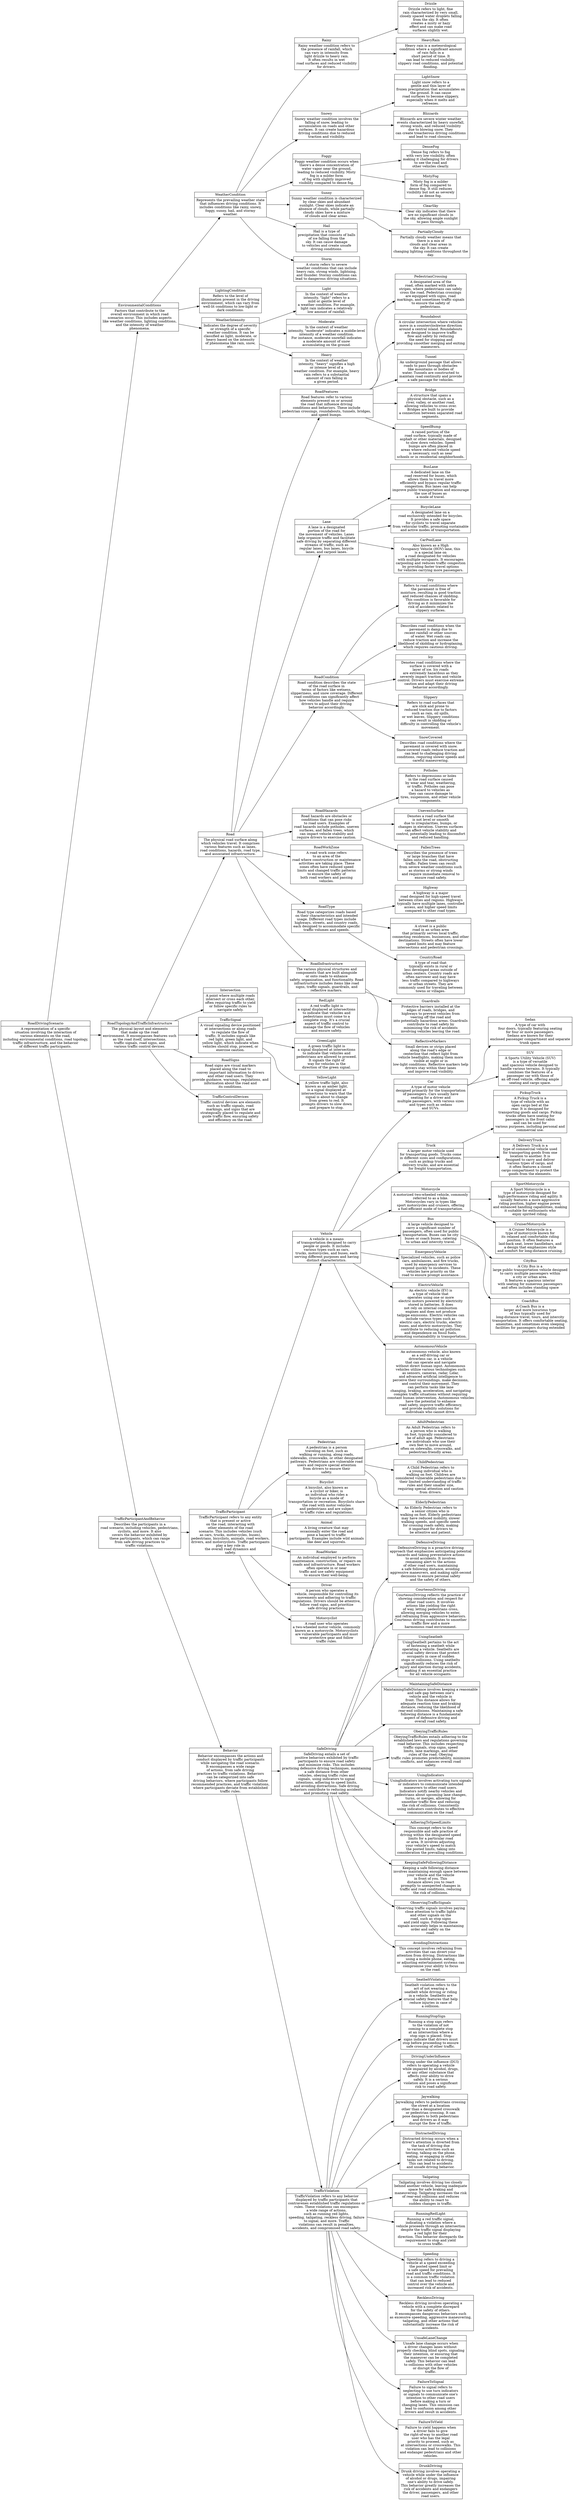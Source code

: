 digraph g {
rankdir="LR";
"RoadDrivingScenario"[color="black", label="RoadDrivingScenario | A representation of a specific\nsituation involving the interaction of\nvarious elements on the road,\nincluding environmental conditions, road topology,\ntraffic infrastructure, and the behavior\nof different traffic participants. ", shape="record"];
"EnvironmentalConditions"[color="black", label="EnvironmentalConditions | Factors that contribute to the\noverall environment in which road\nscenarios occur. This includes aspects\nlike weather conditions, lighting conditions,\nand the intensity of weather\nphenomena. ", shape="record"];
"RoadTopologyAndTrafficInfrastructure"[color="black", label="RoadTopologyAndTrafficInfrastructure | The physical layout and elements\nthat make up the road\nenvironment. It encompasses features such\nas the road itself, intersections,\ntraffic signals, road signs, and\nvarious traffic control devices. ", shape="record"];
"TrafficParticipantAndBehavior"[color="black", label="TrafficParticipantAndBehavior | Describes the participants in a\nroad scenario, including vehicles, pedestrians,\ncyclists, and more. It also\ncovers the behavior exhibited by\nthese participants, which can range\nfrom safe driving practices to\ntraffic violations. ", shape="record"];
"WeatherCondition"[color="black", label="WeatherCondition | Represents the prevailing weather state\nthat influences driving conditions. It\nincludes conditions like rainy, snowy,\nfoggy, sunny, hail, and stormy\nweather. ", shape="record"];
"LightingCondition"[color="black", label="LightingCondition | Refers to the level of\nillumination present in the driving\nenvironment, which can vary from\nwell-lit conditions to low-light or\ndark conditions. ", shape="record"];
"WeatherIntensity"[color="black", label="WeatherIntensity | Indicates the degree of severity\nor strength of a specific\nweather condition. It can be\nclassified as light, moderate, or\nheavy based on the intensity\nof phenomena like rain, snow,\netc. ", shape="record"];
"Road"[color="black", label="Road | The physical road surface along\nwhich vehicles travel. It comprises\nvarious features such as lanes,\nroad conditions, hazards, road type,\nand associated infrastructure. ", shape="record"];
"Intersection"[color="black", label="Intersection | A point where multiple roads\nintersect or cross each other,\noften requiring traffic to yield\nor follow specific rules to\nnavigate safely. ", shape="record"];
"TrafficSignal"[color="black", label="TrafficSignal | A visual signaling device positioned\nat intersections or along roads\nto regulate the flow of\ntraffic. It includes signals like\nred light, green light, and\nyellow light, which indicate when\nvehicles should stop, proceed, or\nexercise caution. ", shape="record"];
"RoadSigns"[color="black", label="RoadSigns | Road signs are visual markers\nplaced along the road to\nconvey important information to drivers\nand other road users. They\nprovide guidance, warnings, regulations, and\ninformation about the road and\nits conditions. ", shape="record"];
"TrafficControlDevices"[color="black", label="TrafficControlDevices | Traffic control devices are elements\nsuch as traffic signals, road\nmarkings, and signs that are\nstrategically placed to regulate and\nguide traffic flow, ensuring safety\nand efficiency on the road.\n", shape="record"];
"RoadFeatures"[color="black", label="RoadFeatures | Road features refer to various\nelements present on or around\nthe road that influence driving\nconditions and behaviors. These include\npedestrian crossings, roundabouts, tunnels, bridges,\nand speed bumps. ", shape="record"];
"Lane"[color="black", label="Lane | A lane is a designated\nportion of the road for\nthe movement of vehicles. Lanes\nhelp organize traffic and facilitate\nsafe driving by separating different\nstreams of traffic, such as\nregular lanes, bus lanes, bicycle\nlanes, and carpool lanes. ", shape="record"];
"RoadCondition"[color="black", label="RoadCondition | Road condition describes the state\nof the road surface in\nterms of factors like wetness,\nslipperiness, and snow coverage. Different\nroad conditions can significantly affect\nhow vehicles handle and require\ndrivers to adjust their driving\nbehavior accordingly. ", shape="record"];
"RoadHazards"[color="black", label="RoadHazards | Road hazards are obstacles or\nconditions that can pose risks\nto road users. Examples of\nroad hazards include potholes, uneven\nsurfaces, and fallen trees, which\ncan impact vehicle stability and\nrequire drivers to exercise caution.\n", shape="record"];
"RoadWorkZone"[color="black", label="RoadWorkZone | A road work zone refers\nto an area of the\nroad where construction or maintenance\nactivities are taking place. These\nzones often have reduced speed\nlimits and changed traffic patterns\nto ensure the safety of\nboth road workers and passing\nvehicles. ", shape="record"];
"RoadType"[color="black", label="RoadType | Road type categorizes roads based\non their characteristics and intended\nusage. Different road types include\nhighways, streets, and country roads,\neach designed to accommodate specific\ntraffic volumes and speeds. ", shape="record"];
"Highway"[color="black", label="Highway | A highway is a major\nroad designed for high-speed travel\nbetween cities and regions. Highways\ntypically have multiple lanes, controlled\naccess, and higher speed limits\ncompared to other road types.\n", shape="record"];
"Street"[color="black", label="Street | A street is a public\nroad in an urban area\nthat primarily serves local traffic,\nconnecting residences, businesses, and other\ndestinations. Streets often have lower\nspeed limits and may feature\nintersections and pedestrian crossings. ", shape="record"];
"CountryRoad"[color="black", label="CountryRoad | A type of road that\ntypically exists in rural or\nless developed areas outside of\nurban centers. Country roads are\noften narrower and may have\nless traffic compared to highways\nor urban streets. They are\ncommonly used for traveling between\ntowns or villages. ", shape="record"];
"RoadInfrastructure"[color="black", label="RoadInfrastructure | The various physical structures and\ncomponents that are built alongside\nor onto roads to enhance\nsafety, organization, and functionality. Road\ninfrastructure includes items like road\nsigns, traffic signals, guardrails, and\nreflective markers. ", shape="record"];
"Guardrails"[color="black", label="Guardrails | Protective barriers installed at the\nedges of roads, bridges, and\nhighways to prevent vehicles from\nveering off the road and\ninto potentially hazardous areas. Guardrails\ncontribute to road safety by\nminimizing the risk of accidents\ninvolving vehicles leaving the road.\n", shape="record"];
"ReflectiveMarkers"[color="black", label="ReflectiveMarkers | Small devices or strips placed\nalong the road's edge or\ncenterline that reflect light from\nvehicle headlights, making them more\nvisible at night or in\nlow-light conditions. Reflective markers help\ndrivers stay within their lanes\nand improve road visibility. ", shape="record"];
"PedestrianCrossing"[color="black", label="PedestrianCrossing | A designated area of the\nroad, often marked with zebra\nstripes, where pedestrians can safely\ncross the road. Pedestrian crossings\nare equipped with signs, road\nmarkings, and sometimes traffic signals\nto ensure the safety of\npedestrians. ", shape="record"];
"Roundabout"[color="black", label="Roundabout | A circular intersection where vehicles\nmove in a counterclockwise direction\naround a central island. Roundabouts\nare designed to improve traffic\nflow and safety by reducing\nthe need for stopping and\nproviding smoother merging and exiting\nmaneuvers. ", shape="record"];
"Tunnel"[color="black", label="Tunnel | An underground passage that allows\nroads to pass through obstacles\nlike mountains or bodies of\nwater. Tunnels are constructed to\nmaintain road continuity and provide\na safe passage for vehicles.\n", shape="record"];
"Bridge"[color="black", label="Bridge | A structure that spans a\nphysical obstacle, such as a\nriver, valley, or another road,\nallowing vehicles to cross over.\nBridges are built to provide\na connection between separated road\nsegments. ", shape="record"];
"SpeedBump"[color="black", label="SpeedBump | A raised portion of the\nroad surface, typically made of\nasphalt or other materials, designed\nto slow down vehicles. Speed\nbumps are often placed in\nareas where reduced vehicle speed\nis necessary, such as near\nschools or in residential neighborhoods.\n", shape="record"];
"BusLane"[color="black", label="BusLane | A dedicated lane on the\nroad reserved for buses, which\nallows them to travel more\nefficiently and bypass regular traffic\ncongestion. Bus lanes can help\nimprove public transportation and encourage\nthe use of buses as\na mode of travel. ", shape="record"];
"BicycleLane"[color="black", label="BicycleLane | A designated lane on a\nroad exclusively intended for bicycles.\nIt provides a safe space\nfor cyclists to travel separate\nfrom vehicular traffic, promoting sustainable\nand active modes of transportation.\n", shape="record"];
"CarPoolLane"[color="black", label="CarPoolLane | Also known as a High\nOccupancy Vehicle (HOV) lane, this\nis a special lane on\na road designated for vehicles\nwith multiple occupants. It encourages\ncarpooling and reduces traffic congestion\nby providing faster travel options\nfor vehicles carrying more passengers.\n", shape="record"];
"Dry"[color="black", label="Dry | Refers to road conditions where\nthe pavement is free of\nmoisture, resulting in good traction\nand reduced chances of skidding.\nThis condition is favorable for\ndriving as it minimizes the\nrisk of accidents related to\nslippery surfaces. ", shape="record"];
"Wet"[color="black", label="Wet | Describes road conditions when the\npavement is damp due to\nrecent rainfall or other sources\nof water. Wet roads can\nreduce traction and increase the\nlikelihood of skidding or hydroplaning,\nwhich requires cautious driving. ", shape="record"];
"Icy"[color="black", label="Icy | Denotes road conditions where the\nsurface is covered with a\nlayer of ice. Icy roads\nare extremely hazardous as they\nseverely impact traction and vehicle\ncontrol. Drivers must exercise extreme\ncaution and adapt their driving\nbehavior accordingly. ", shape="record"];
"Slippery"[color="black", label="Slippery | Refers to road surfaces that\nare slick and prone to\nreduced traction due to factors\nsuch as rain, oil spills,\nor wet leaves. Slippery conditions\ncan result in skidding or\ndifficulty in controlling the vehicle's\nmovement. ", shape="record"];
"SnowCovered"[color="black", label="SnowCovered | Describes road conditions where the\npavement is covered with snow.\nSnow-covered roads reduce traction and\ncan lead to challenging driving\nconditions, requiring slower speeds and\ncareful maneuvering. ", shape="record"];
"Potholes"[color="black", label="Potholes | Refers to depressions or holes\nin the road surface caused\nby wear and tear, weathering,\nor traffic. Potholes can pose\na hazard to vehicles as\nthey can cause damage to\ntires, suspension, and other vehicle\ncomponents. ", shape="record"];
"UnevenSurface"[color="black", label="UnevenSurface | Denotes a road surface that\nis not level or smooth\ndue to irregularities, bumps, or\nchanges in elevation. Uneven surfaces\ncan affect vehicle stability and\ncontrol, potentially leading to discomfort\nand reduced handling. ", shape="record"];
"FallenTrees"[color="black", label="FallenTrees | Describes the presence of trees\nor large branches that have\nfallen onto the road, obstructing\ntraffic. Fallen trees can result\nfrom severe weather conditions such\nas storms or strong winds\nand require immediate removal to\nensure road safety. ", shape="record"];
"TrafficParticipant"[color="black", label="TrafficParticipant | TrafficParticipant refers to any entity\nthat is present or active\non the road, interacting with\nother elements of the road\nscenario. This includes vehicles (such\nas cars, trucks, motorcycles, buses),\npedestrians, bicyclists, animals, road workers,\ndrivers, and motorcyclists. Traffic participants\nplay a key role in\nthe overall road dynamics and\nsafety. ", shape="record"];
"Behavior"[color="black", label="Behavior | Behavior encompasses the actions and\nconduct displayed by traffic participants\nwhile navigating the road scenario.\nIt encompasses a wide range\nof actions, from safe driving\npractices to traffic violations. Behaviors\ncan be categorized into safe\ndriving behaviors, where participants follow\nrecommended practices, and traffic violations,\nwhere participants deviate from established\ntraffic rules. ", shape="record"];
"SafeDriving"[color="black", label="SafeDriving | SafeDriving entails a set of\npositive behaviors exhibited by traffic\nparticipants to ensure road safety\nand minimize risks. This includes\npracticing defensive driving techniques, maintaining\na safe distance from other\nvehicles, obeying traffic rules and\nsignals, using indicators to signal\nintentions, adhering to speed limits,\nand avoiding distractions. Safe driving\nbehaviors contribute to reducing accidents\nand promoting road safety. ", shape="record"];
"TrafficViolation"[color="black", label="TrafficViolation | TrafficViolation refers to any behavior\ndisplayed by traffic participants that\ncontravenes established traffic regulations or\nrules. These violations can encompass\na wide range of actions,\nsuch as running red lights,\nspeeding, tailgating, reckless driving, failure\nto signal, and more. Traffic\nviolations can result in penalties,\naccidents, and compromised road safety.\n", shape="record"];
"DefensiveDriving"[color="black", label="DefensiveDriving | DefensiveDriving is a proactive driving\napproach that emphasizes anticipating potential\nhazards and taking preventative actions\nto avoid accidents. It involves\nremaining alert to the actions\nof other road users, maintaining\na safe following distance, avoiding\naggressive maneuvers, and making split-second\ndecisions to ensure personal safety\nand the safety of others.\n", shape="record"];
"CourteousDriving"[color="black", label="CourteousDriving | CourteousDriving reflects the practice of\nshowing consideration and respect for\nother road users. It involves\nactions like yielding the right\nof way, letting pedestrians cross,\nallowing merging vehicles to enter,\nand refraining from aggressive behaviors.\nCourteous driving contributes to smoother\ntraffic flow and a more\nharmonious road environment. ", shape="record"];
"UsingSeatbelt"[color="black", label="UsingSeatbelt | UsingSeatbelt pertains to the act\nof fastening a seatbelt while\noperating a vehicle. Seatbelts are\ncrucial safety devices that protect\noccupants in case of sudden\nstops or collisions. Using seatbelts\nsignificantly reduces the risk of\ninjury and ejection during accidents,\nmaking it an essential practice\nfor all vehicle occupants. ", shape="record"];
"MaintainingSafeDistance"[color="black", label="MaintainingSafeDistance | MaintainingSafeDistance involves keeping a reasonable\nand safe gap between one's\nvehicle and the vehicle in\nfront. This distance allows for\nadequate reaction time and braking\ndistance, reducing the likelihood of\nrear-end collisions. Maintaining a safe\nfollowing distance is a fundamental\naspect of defensive driving and\noverall road safety. ", shape="record"];
"ObeyingTrafficRules"[color="black", label="ObeyingTrafficRules | ObeyingTrafficRules entails adhering to the\nestablished laws and regulations governing\nroad behavior. This includes respecting\ntraffic signals, stop signs, speed\nlimits, lane markings, and other\nrules of the road. Obeying\ntraffic rules promotes predictability, minimizes\nconflicts, and enhances overall road\nsafety. ", shape="record"];
"UsingIndicators"[color="black", label="UsingIndicators | UsingIndicators involves activating turn signals\nor indicators to communicate intended\nmaneuvers to other road users.\nIndicators notify nearby vehicles and\npedestrians about upcoming lane changes,\nturns, or merges, allowing for\nsmoother traffic flow and reducing\nthe risk of collisions. Consistently\nusing indicators contributes to effective\ncommunication on the road. ", shape="record"];
"AdheringToSpeedLimits"[color="black", label="AdheringToSpeedLimits | This concept refers to the\nresponsible and safe practice of\ndriving within the designated speed\nlimits for a particular road\nor area. It involves adjusting\nyour vehicle's speed to match\nthe posted limits, taking into\nconsideration the prevailing conditions. ", shape="record"];
"KeepingSafeFollowingDistance"[color="black", label="KeepingSafeFollowingDistance | Keeping a safe following distance\ninvolves maintaining enough space between\nyour vehicle and the vehicle\nin front of you. This\ndistance allows you to react\npromptly to unexpected changes in\ntraffic and road conditions, reducing\nthe risk of collisions. ", shape="record"];
"ObservingTrafficSignals"[color="black", label="ObservingTrafficSignals | Observing traffic signals involves paying\nclose attention to traffic lights\nand other signals on the\nroad, such as stop signs\nand yield signs. Following these\nsignals accurately helps in maintaining\norder and safety on the\nroad. ", shape="record"];
"AvoidingDistractions"[color="black", label="AvoidingDistractions | This concept involves refraining from\nactivities that can divert your\nattention from driving. Distractions like\nusing a mobile phone, eating,\nor adjusting entertainment systems can\ncompromise your ability to focus\non the road. ", shape="record"];
"SeatbeltViolation"[color="black", label="SeatbeltViolation | Seatbelt violation refers to the\nact of not wearing a\nseatbelt while driving or riding\nin a vehicle. Seatbelts are\ncrucial safety features that help\nreduce injuries in case of\na collision. ", shape="record"];
"RunningStopSign"[color="black", label="RunningStopSign | Running a stop sign refers\nto the violation of not\ncoming to a complete stop\nat an intersection where a\nstop sign is placed. Stop\nsigns indicate that drivers must\nstop before proceeding to ensure\nsafe crossing of other traffic.\n", shape="record"];
"DrivingUnderInfluence"[color="black", label="DrivingUnderInfluence | Driving under the influence (DUI)\nrefers to operating a vehicle\nwhile impaired by alcohol, drugs,\nor any other substance that\naffects your ability to drive\nsafely. It is a serious\nviolation and poses a significant\nrisk to road safety. ", shape="record"];
"Jaywalking"[color="black", label="Jaywalking | Jaywalking refers to pedestrians crossing\nthe street at a location\nother than a designated crosswalk\nor pedestrian crossing. It can\npose dangers to both pedestrians\nand drivers as it may\ndisrupt the flow of traffic.\n", shape="record"];
"DistractedDriving"[color="black", label="DistractedDriving | Distracted driving occurs when a\ndriver's attention is diverted from\nthe task of driving due\nto various activities such as\ntexting, talking on the phone,\neating, or engaging in other\ntasks not related to driving.\nThis can lead to accidents\nand unsafe driving behavior. ", shape="record"];
"Tailgating"[color="black", label="Tailgating | Tailgating involves driving too closely\nbehind another vehicle, leaving inadequate\nspace for safe braking and\nmaneuvering. Tailgating increases the risk\nof rear-end collisions and reduces\nthe ability to react to\nsudden changes in traffic. ", shape="record"];
"RunningRedLight"[color="black", label="RunningRedLight | Running a red traffic signal,\nindicating a violation where a\nvehicle proceeds through an intersection\ndespite the traffic signal displaying\na red light for their\ndirection. This behavior disregards the\nrequirement to stop and yield\nto cross traffic. ", shape="record"];
"Speeding"[color="black", label="Speeding | Speeding refers to driving a\nvehicle at a speed exceeding\nthe posted speed limit or\na safe speed for prevailing\nroad and traffic conditions. It\nis a common traffic violation\nthat can lead to reduced\ncontrol over the vehicle and\nincreased risk of accidents. ", shape="record"];
"RecklessDriving"[color="black", label="RecklessDriving | Reckless driving involves operating a\nvehicle with a complete disregard\nfor the safety of others.\nIt encompasses dangerous behaviors such\nas excessive speeding, aggressive maneuvering,\ntailgating, and other actions that\nsubstantially increase the risk of\naccidents. ", shape="record"];
"UnsafeLaneChange"[color="black", label="UnsafeLaneChange | Unsafe lane change occurs when\na driver changes lanes without\nproperly checking blind spots, signaling\ntheir intention, or ensuring that\nthe maneuver can be completed\nsafely. This behavior can lead\nto collisions with other vehicles\nor disrupt the flow of\ntraffic. ", shape="record"];
"FailureToSignal"[color="black", label="FailureToSignal | Failure to signal refers to\nneglecting to use turn indicators\nor signals to communicate one's\nintention to other road users\nbefore making a turn or\nchanging lanes. This omission can\nlead to confusion among other\ndrivers and result in accidents.\n", shape="record"];
"FailureToYield"[color="black", label="FailureToYield | Failure to yield happens when\na driver fails to give\nthe right-of-way to another road\nuser who has the legal\npriority to proceed, such as\nat intersections or crosswalks. This\nviolation can lead to collisions\nand endanger pedestrians and other\nvehicles. ", shape="record"];
"DrunkDriving"[color="black", label="DrunkDriving | Drunk driving involves operating a\nvehicle while under the influence\nof alcohol or drugs, impairing\none's ability to drive safely.\nThis behavior greatly increases the\nrisk of accidents and endangers\nthe driver, passengers, and other\nroad users. ", shape="record"];
"Vehicle"[color="black", label="Vehicle | A vehicle is a means\nof transportation designed to carry\npeople or goods. It includes\nvarious types such as cars,\ntrucks, motorcycles, and buses, each\nserving different purposes and having\ndistinct characteristics. ", shape="record"];
"Pedestrian"[color="black", label="Pedestrian | A pedestrian is a person\ntraveling on foot, such as\nwalking or running, along roads,\nsidewalks, crosswalks, or other designated\npathways. Pedestrians are vulnerable road\nusers and require special attention\nfrom drivers to ensure their\nsafety. ", shape="record"];
"Bicyclist"[color="black", label="Bicyclist | A bicyclist, also known as\na cyclist or biker, is\nan individual who rides a\nbicycle as a mode of\ntransportation or recreation. Bicyclists share\nthe road with motor vehicles\nand pedestrians and are subject\nto traffic rules and regulations.\n", shape="record"];
"Animal"[color="black", label="Animal | A living creature that may\noccasionally enter the road and\npose a hazard to traffic\nparticipants. Examples include wild animals\nlike deer and squirrels. ", shape="record"];
"RoadWorker"[color="black", label="RoadWorker | An individual employed to perform\nmaintenance, construction, or repairs on\nroads and infrastructure. Road workers\noften operate in or near\ntraffic and use safety equipment\nto ensure their well-being. ", shape="record"];
"Driver"[color="black", label="Driver | A person who operates a\nvehicle, responsible for controlling its\nmovements and adhering to traffic\nregulations. Drivers should be attentive,\nfollow road signs, and prioritize\nsafe driving practices. ", shape="record"];
"Motorcyclist"[color="black", label="Motorcyclist | A road user who operates\na two-wheeled motor vehicle, commonly\nknown as a motorcycle. Motorcyclists\nare vulnerable participants and must\nwear protective gear and follow\ntraffic rules. ", shape="record"];
"Car"[color="black", label="Car | A type of motor vehicle\ndesigned primarily for the transportation\nof passengers. Cars usually have\nseating for a driver and\nmultiple passengers, with various sizes\nand types such as sedans\nand SUVs. ", shape="record"];
"Truck"[color="black", label="Truck | A larger motor vehicle used\nfor transporting goods. Trucks come\nin different sizes and configurations,\nsuch as pickup trucks and\ndelivery trucks, and are essential\nfor freight transportation. ", shape="record"];
"Motorcycle"[color="black", label="Motorcycle | A motorized two-wheeled vehicle, commonly\nreferred to as a bike.\nMotorcycles vary in types like\nsport motorcycles and cruisers, offering\na fuel-efficient mode of transportation.\n", shape="record"];
"Bus"[color="black", label="Bus | A large vehicle designed to\ncarry a significant number of\npassengers, often used for public\ntransportation. Buses can be city\nbuses or coach buses, catering\nto urban and intercity travel.\n", shape="record"];
"EmergencyVehicle"[color="black", label="EmergencyVehicle | Specialized vehicles, such as police\ncars, ambulances, and fire trucks,\nused by emergency services to\nrespond quickly to incidents. These\nvehicles have priority on the\nroad to ensure prompt assistance.\n", shape="record"];
"Sedan"[color="black", label="Sedan | A type of car with\nfour doors, typically featuring seating\nfor four or more passengers.\nSedans are known for their\nenclosed passenger compartment and separate\ntrunk space. ", shape="record"];
"SUV"[color="black", label="SUV | A Sports Utility Vehicle (SUV)\nis a type of versatile\nand spacious vehicle designed to\nhandle various terrains. It typically\ncombines the features of a\npassenger car with those of\nan off-road vehicle, offering ample\nseating and cargo space. ", shape="record"];
"PickupTruck"[color="black", label="PickupTruck | A Pickup Truck is a\ntype of vehicle with an\nopen cargo bed at the\nrear. It is designed for\ntransporting goods and cargo. Pickup\ntrucks often have seating for\npassengers in the front cabin\nand can be used for\nvarious purposes, including personal and\ncommercial use. ", shape="record"];
"DeliveryTruck"[color="black", label="DeliveryTruck | A Delivery Truck is a\ntype of commercial vehicle used\nfor transporting goods from one\nlocation to another. It is\ndesigned to carry and deliver\nvarious types of cargo, and\nit often features a closed\ncargo compartment to protect the\ngoods from the elements. ", shape="record"];
"SportMotorcycle"[color="black", label="SportMotorcycle | A Sport Motorcycle is a\ntype of motorcycle designed for\nhigh-performance riding and agility. It\nusually features a more aggressive\nriding position, higher engine power,\nand enhanced handling capabilities, making\nit suitable for enthusiasts who\nenjoy spirited riding. ", shape="record"];
"CruiserMotorcycle"[color="black", label="CruiserMotorcycle | A Cruiser Motorcycle is a\ntype of motorcycle known for\nits relaxed and comfortable riding\nposition. It often features a\nlaid-back seat, lower handlebars, and\na design that emphasizes style\nand comfort for long-distance cruising.\n", shape="record"];
"CityBus"[color="black", label="CityBus | A City Bus is a\nlarge public transportation vehicle designed\nto carry multiple passengers within\na city or urban area.\nIt features a spacious interior\nwith seating for numerous passengers\nand often includes standing space\nas well. ", shape="record"];
"CoachBus"[color="black", label="CoachBus | A Coach Bus is a\nlarger and more luxurious type\nof bus typically used for\nlong-distance travel, tours, and intercity\ntransportation. It offers comfortable seating,\namenities, and sometimes even sleeping\nfacilities for passengers during extended\njourneys. ", shape="record"];
"AdultPedestrian"[color="black", label="AdultPedestrian | An Adult Pedestrian refers to\na person who is walking\non foot, typically considered to\nbe of adult age. Pedestrians\nare individuals who use their\nown feet to move around,\noften on sidewalks, crosswalks, and\npedestrian-friendly areas. ", shape="record"];
"ChildPedestrian"[color="black", label="ChildPedestrian | A Child Pedestrian refers to\na young individual who is\nwalking on foot. Children are\nconsidered vulnerable pedestrians due to\ntheir limited understanding of traffic\nrules and their smaller size,\nrequiring special attention and caution\nfrom drivers. ", shape="record"];
"ElderlyPedestrian"[color="black", label="ElderlyPedestrian | An Elderly Pedestrian refers to\na senior citizen who is\nwalking on foot. Elderly pedestrians\nmay have reduced mobility, slower\nwalking speeds, and specific needs\nfor crossing roads safely, making\nit important for drivers to\nbe attentive and patient. ", shape="record"];
"Rainy"[color="black", label="Rainy | Rainy weather condition refers to\nthe presence of rainfall, which\ncan vary in intensity from\nlight drizzle to heavy rain.\nIt often results in wet\nroad surfaces and reduced visibility\nfor drivers. ", shape="record"];
"Snowy"[color="black", label="Snowy | Snowy weather condition involves the\nfalling of snow, leading to\naccumulation on roads and other\nsurfaces. It can create hazardous\ndriving conditions due to reduced\ntraction and visibility. ", shape="record"];
"Foggy"[color="black", label="Foggy | Foggy weather condition occurs when\nthere's a dense concentration of\nwater vapor near the ground,\nleading to reduced visibility. Misty\nfog is a milder form\nof fog with slightly improved\nvisibility compared to dense fog.\n", shape="record"];
"Sunny"[color="black", label="Sunny | Sunny weather condition is characterized\nby clear skies and abundant\nsunlight. Clear skies indicate an\nabsence of clouds, while partially\ncloudy skies have a mixture\nof clouds and clear areas.\n", shape="record"];
"Hail"[color="black", label="Hail | Hail is a type of\nprecipitation that consists of balls\nof ice falling from the\nsky. It can cause damage\nto vehicles and create unsafe\ndriving conditions. ", shape="record"];
"Storm"[color="black", label="Storm | A storm refers to severe\nweather conditions that can include\nheavy rain, strong winds, lightning,\nand thunder. Stormy conditions can\nlead to dangerous driving situations.\n", shape="record"];
"DenseFog"[color="black", label="DenseFog | Dense fog refers to fog\nwith very low visibility, often\nmaking it challenging for drivers\nto see the road and\nother vehicles clearly. ", shape="record"];
"MistyFog"[color="black", label="MistyFog | Misty fog is a milder\nform of fog compared to\ndense fog. It still reduces\nvisibility but not as severely\nas dense fog. ", shape="record"];
"ClearSky"[color="black", label="ClearSky | Clear sky indicates that there\nare no significant clouds in\nthe sky, allowing ample sunlight\nto pass through. ", shape="record"];
"PartiallyCloudy"[color="black", label="PartiallyCloudy | Partially cloudy weather means that\nthere is a mix of\nclouds and clear areas in\nthe sky. It can create\nchanging lighting conditions throughout the\nday. ", shape="record"];
"Drizzle"[color="black", label="Drizzle | Drizzle refers to light, fine\nrain characterized by very small,\nclosely spaced water droplets falling\nfrom the sky. It often\ncreates a misty or hazy\neffect and can make road\nsurfaces slightly wet. ", shape="record"];
"HeavyRain"[color="black", label="HeavyRain | Heavy rain is a meteorological\ncondition where a significant amount\nof rain falls in a\nshort period of time. It\ncan lead to reduced visibility,\nslippery road conditions, and potential\nflooding. ", shape="record"];
"LightSnow"[color="black", label="LightSnow | Light snow refers to a\ngentle and thin layer of\nfrozen precipitation that accumulates on\nthe ground. It can cause\nroad surfaces to become slippery,\nespecially when it melts and\nrefreezes. ", shape="record"];
"Blizzards"[color="black", label="Blizzards | Blizzards are severe winter weather\nevents characterized by heavy snowfall,\nstrong winds, and reduced visibility\ndue to blowing snow. They\ncan create treacherous driving conditions\nand lead to road closures.\n", shape="record"];
"RedLight"[color="black", label="RedLight | A red traffic light is\na signal displayed at intersections\nto indicate that vehicles and\npedestrians must come to a\ncomplete stop. It's a crucial\naspect of traffic control to\nmanage the flow of vehicles\nand ensure safety. ", shape="record"];
"GreenLight"[color="black", label="GreenLight | A green traffic light is\na signal displayed at intersections\nto indicate that vehicles and\npedestrians are allowed to proceed.\nIt signals the right of\nway for vehicles in the\ndirection of the green signal.\n", shape="record"];
"YellowLight"[color="black", label="YellowLight | A yellow traffic light, also\nknown as an amber light,\nis a signal displayed at\nintersections to warn that the\nsignal is about to change\nfrom green to red. It\nprompts drivers to slow down\nand prepare to stop. ", shape="record"];
"Light"[color="black", label="Light | In the context of weather\nintensity, \"light\" refers to a\nmild or gentle level of\na weather condition. For example,\nlight rain indicates a relatively\nlow amount of rainfall. ", shape="record"];
"Moderate"[color="black", label="Moderate | In the context of weather\nintensity, \"moderate\" indicates a middle-level\nintensity of a weather condition.\nFor instance, moderate snowfall indicates\na moderate amount of snow\naccumulating on the ground. ", shape="record"];
"Heavy"[color="black", label="Heavy | In the context of weather\nintensity, \"heavy\" signifies a high\nor intense level of a\nweather condition. For example, heavy\nrain refers to a substantial\namount of rain falling in\na given period. ", shape="record"];
"ElectricVehicle"[color="black", label="ElectricVehicle | An electric vehicle (EV) is\na type of vehicle that\noperates using one or more\nelectric motors powered by electricity\nstored in batteries. It does\nnot rely on internal combustion\nengines and does not produce\ntailpipe emissions. Electric vehicles can\ninclude various types such as\nelectric cars, electric trucks, electric\nbuses, and electric motorcycles. They\ncontribute to reducing air pollution\nand dependence on fossil fuels,\npromoting sustainability in transportation. ", shape="record"];
"AutonomousVehicle"[color="black", label="AutonomousVehicle | An autonomous vehicle, also known\nas a self-driving car or\ndriverless car, is a vehicle\nthat can operate and navigate\nwithout direct human input. Autonomous\nvehicles utilize various technologies such\nas sensors, cameras, radar, Lidar,\nand advanced artificial intelligence to\nperceive their surroundings, make decisions,\nand control their movement. They\ncan perform tasks like lane\nchanging, braking, acceleration, and navigating\ncomplex traffic situations without requiring\nconstant human intervention. Autonomous vehicles\nhave the potential to enhance\nroad safety, improve traffic efficiency,\nand provide mobility solutions for\nindividuals who cannot drive. ", shape="record"];
"RoadDrivingScenario" -> "EnvironmentalConditions";
"RoadDrivingScenario" -> "RoadTopologyAndTrafficInfrastructure";
"RoadDrivingScenario" -> "TrafficParticipantAndBehavior";
"EnvironmentalConditions" -> "WeatherCondition";
"EnvironmentalConditions" -> "LightingCondition";
"EnvironmentalConditions" -> "WeatherIntensity";
"RoadTopologyAndTrafficInfrastructure" -> "Road";
"RoadTopologyAndTrafficInfrastructure" -> "Intersection";
"RoadTopologyAndTrafficInfrastructure" -> "TrafficSignal";
"RoadTopologyAndTrafficInfrastructure" -> "RoadSigns";
"RoadTopologyAndTrafficInfrastructure" -> "TrafficControlDevices";
"Road" -> "RoadFeatures";
"Road" -> "Lane";
"Road" -> "RoadCondition";
"Road" -> "RoadHazards";
"Road" -> "RoadWorkZone";
"Road" -> "RoadType";
"RoadType" -> "Highway";
"RoadType" -> "Street";
"RoadType" -> "CountryRoad";
"Road" -> "RoadInfrastructure";
"RoadInfrastructure" -> "Guardrails";
"RoadInfrastructure" -> "ReflectiveMarkers";
"RoadFeatures" -> "PedestrianCrossing";
"RoadFeatures" -> "Roundabout";
"RoadFeatures" -> "Tunnel";
"RoadFeatures" -> "Bridge";
"RoadFeatures" -> "SpeedBump";
"Lane" -> "BusLane";
"Lane" -> "BicycleLane";
"Lane" -> "CarPoolLane";
"RoadCondition" -> "Dry";
"RoadCondition" -> "Wet";
"RoadCondition" -> "Icy";
"RoadCondition" -> "Slippery";
"RoadCondition" -> "SnowCovered";
"RoadHazards" -> "Potholes";
"RoadHazards" -> "UnevenSurface";
"RoadHazards" -> "FallenTrees";
"TrafficParticipantAndBehavior" -> "TrafficParticipant";
"TrafficParticipantAndBehavior" -> "Behavior";
"Behavior" -> "SafeDriving";
"Behavior" -> "TrafficViolation";
"SafeDriving" -> "DefensiveDriving";
"SafeDriving" -> "CourteousDriving";
"SafeDriving" -> "UsingSeatbelt";
"SafeDriving" -> "MaintainingSafeDistance";
"SafeDriving" -> "ObeyingTrafficRules";
"SafeDriving" -> "UsingIndicators";
"SafeDriving" -> "AdheringToSpeedLimits";
"SafeDriving" -> "KeepingSafeFollowingDistance";
"SafeDriving" -> "ObservingTrafficSignals";
"SafeDriving" -> "AvoidingDistractions";
"TrafficViolation" -> "SeatbeltViolation";
"TrafficViolation" -> "RunningStopSign";
"TrafficViolation" -> "DrivingUnderInfluence";
"TrafficViolation" -> "Jaywalking";
"TrafficViolation" -> "DistractedDriving";
"TrafficViolation" -> "Tailgating";
"TrafficViolation" -> "RunningRedLight";
"TrafficViolation" -> "Speeding";
"TrafficViolation" -> "RecklessDriving";
"TrafficViolation" -> "UnsafeLaneChange";
"TrafficViolation" -> "FailureToSignal";
"TrafficViolation" -> "FailureToYield";
"TrafficViolation" -> "DrunkDriving";
"TrafficParticipant" -> "Vehicle";
"TrafficParticipant" -> "Pedestrian";
"TrafficParticipant" -> "Bicyclist";
"TrafficParticipant" -> "Animal";
"TrafficParticipant" -> "RoadWorker";
"TrafficParticipant" -> "Driver";
"TrafficParticipant" -> "Motorcyclist";
"Vehicle" -> "Car";
"Vehicle" -> "Truck";
"Vehicle" -> "Motorcycle";
"Vehicle" -> "Bus";
"Vehicle" -> "EmergencyVehicle";
"Car" -> "Sedan";
"Car" -> "SUV";
"Truck" -> "PickupTruck";
"Truck" -> "DeliveryTruck";
"Motorcycle" -> "SportMotorcycle";
"Motorcycle" -> "CruiserMotorcycle";
"Bus" -> "CityBus";
"Bus" -> "CoachBus";
"Pedestrian" -> "AdultPedestrian";
"Pedestrian" -> "ChildPedestrian";
"Pedestrian" -> "ElderlyPedestrian";
"WeatherCondition" -> "Rainy";
"WeatherCondition" -> "Snowy";
"WeatherCondition" -> "Foggy";
"WeatherCondition" -> "Sunny";
"WeatherCondition" -> "Hail";
"WeatherCondition" -> "Storm";
"Foggy" -> "DenseFog";
"Foggy" -> "MistyFog";
"Sunny" -> "ClearSky";
"Sunny" -> "PartiallyCloudy";
"Rainy" -> "Drizzle";
"Rainy" -> "HeavyRain";
"Snowy" -> "LightSnow";
"Snowy" -> "Blizzards";
"TrafficSignal" -> "RedLight";
"TrafficSignal" -> "GreenLight";
"TrafficSignal" -> "YellowLight";
"WeatherIntensity" -> "Light";
"WeatherIntensity" -> "Moderate";
"WeatherIntensity" -> "Heavy";
"Vehicle" -> "ElectricVehicle";
"Vehicle" -> "AutonomousVehicle";
}